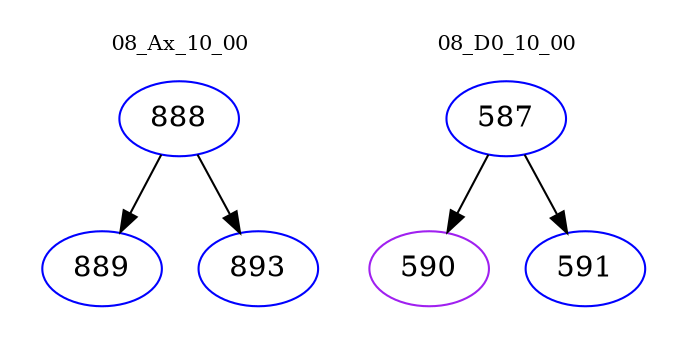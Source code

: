 digraph{
subgraph cluster_0 {
color = white
label = "08_Ax_10_00";
fontsize=10;
T0_888 [label="888", color="blue"]
T0_888 -> T0_889 [color="black"]
T0_889 [label="889", color="blue"]
T0_888 -> T0_893 [color="black"]
T0_893 [label="893", color="blue"]
}
subgraph cluster_1 {
color = white
label = "08_D0_10_00";
fontsize=10;
T1_587 [label="587", color="blue"]
T1_587 -> T1_590 [color="black"]
T1_590 [label="590", color="purple"]
T1_587 -> T1_591 [color="black"]
T1_591 [label="591", color="blue"]
}
}
